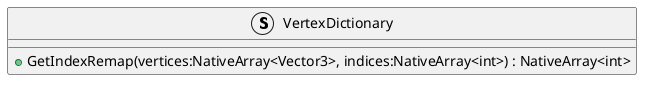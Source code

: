 @startuml
struct VertexDictionary {
    + GetIndexRemap(vertices:NativeArray<Vector3>, indices:NativeArray<int>) : NativeArray<int>
}
@enduml
